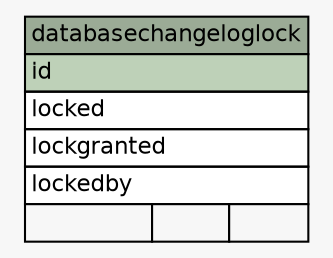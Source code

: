 // dot 2.28.0 on Windows Vista 6.0
// SchemaSpy rev 590
digraph "databasechangeloglock" {
  graph [
    rankdir="RL"
    bgcolor="#f7f7f7"
    nodesep="0.18"
    ranksep="0.46"
    fontname="Helvetica"
    fontsize="11"
  ];
  node [
    fontname="Helvetica"
    fontsize="11"
    shape="plaintext"
  ];
  edge [
    arrowsize="0.8"
  ];
  "databasechangeloglock" [
    label=<
    <TABLE BORDER="0" CELLBORDER="1" CELLSPACING="0" BGCOLOR="#ffffff">
      <TR><TD COLSPAN="3" BGCOLOR="#9bab96" ALIGN="CENTER">databasechangeloglock</TD></TR>
      <TR><TD PORT="id" COLSPAN="3" BGCOLOR="#bed1b8" ALIGN="LEFT">id</TD></TR>
      <TR><TD PORT="locked" COLSPAN="3" ALIGN="LEFT">locked</TD></TR>
      <TR><TD PORT="lockgranted" COLSPAN="3" ALIGN="LEFT">lockgranted</TD></TR>
      <TR><TD PORT="lockedby" COLSPAN="3" ALIGN="LEFT">lockedby</TD></TR>
      <TR><TD ALIGN="LEFT" BGCOLOR="#f7f7f7">  </TD><TD ALIGN="RIGHT" BGCOLOR="#f7f7f7">  </TD><TD ALIGN="RIGHT" BGCOLOR="#f7f7f7">  </TD></TR>
    </TABLE>>
    URL="tables/databasechangeloglock.html"
    tooltip="databasechangeloglock"
  ];
}
